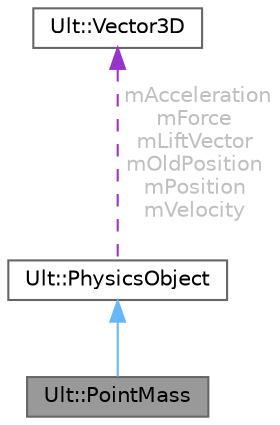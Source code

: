 digraph "Ult::PointMass"
{
 // LATEX_PDF_SIZE
  bgcolor="transparent";
  edge [fontname=Helvetica,fontsize=10,labelfontname=Helvetica,labelfontsize=10];
  node [fontname=Helvetica,fontsize=10,shape=box,height=0.2,width=0.4];
  Node1 [id="Node000001",label="Ult::PointMass",height=0.2,width=0.4,color="gray40", fillcolor="grey60", style="filled", fontcolor="black",tooltip=" "];
  Node2 -> Node1 [id="edge1_Node000001_Node000002",dir="back",color="steelblue1",style="solid",tooltip=" "];
  Node2 [id="Node000002",label="Ult::PhysicsObject",height=0.2,width=0.4,color="gray40", fillcolor="white", style="filled",URL="$class_ult_1_1_physics_object.html",tooltip=" "];
  Node3 -> Node2 [id="edge2_Node000002_Node000003",dir="back",color="darkorchid3",style="dashed",tooltip=" ",label=" mAcceleration\nmForce\nmLiftVector\nmOldPosition\nmPosition\nmVelocity",fontcolor="grey" ];
  Node3 [id="Node000003",label="Ult::Vector3D",height=0.2,width=0.4,color="gray40", fillcolor="white", style="filled",URL="$class_ult_1_1_vector3_d.html",tooltip=" "];
}
